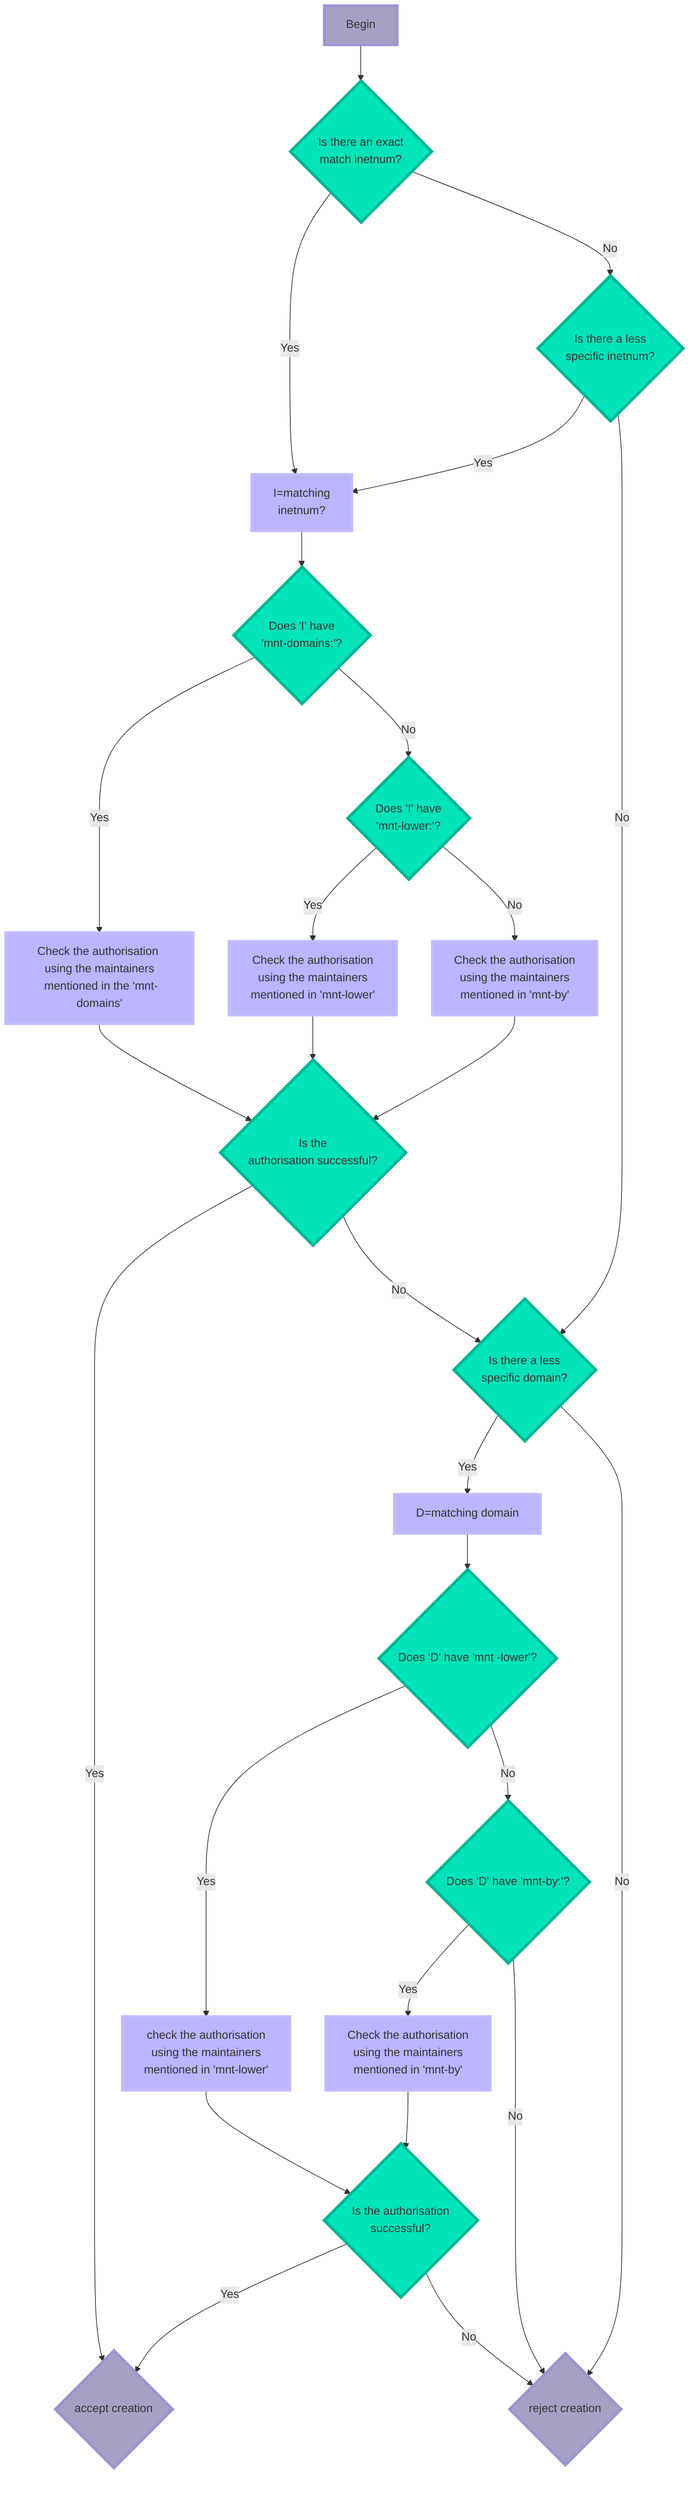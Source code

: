 flowchart TB
A[Begin]:::initLastNodes --> B{Is there an exact <br> match inetnum?}:::decisionNodes
B --> |Yes| C[I=matching <br> inetnum?]:::operationNodes
B --> |No| D{Is there a less <br> specific inetnum?}:::decisionNodes
C --> E{Does 'I' have <br> 'mnt-domains:'?}:::decisionNodes
D --> |Yes| C
D --> |No| F{Is there a less <br> specific domain?}:::decisionNodes



E --> |Yes| G[Check the authorisation <br> using the maintainers <br> mentioned in the 'mnt-domains']:::operationNodes
E --> |No| H{Does 'I' have <br> 'mnt-lower:'?}:::decisionNodes

F --> |Yes| I[D=matching domain]:::operationNodes
F --> |No| J{reject creation}:::initLastNodes
G --> K{Is the <br> authorisation successful?}:::decisionNodes
H --> |Yes| L[Check the authorisation <br> using the maintainers <br> mentioned in 'mnt-lower']:::operationNodes
H --> |No| M[Check the authorisation <br> using the maintainers <br> mentioned in 'mnt-by']:::operationNodes
I --> N{Does 'D' have 'mnt -lower'?}:::decisionNodes
K --> |Yes| O{accept creation}:::initLastNodes
K --> |No| F
L --> K
M --> K


N --> |Yes| P[check the authorisation <br> using the maintainers <br> mentioned in 'mnt-lower']:::operationNodes
N --> |No| Q{Does 'D' have 'mnt-by:'?}:::decisionNodes

P --> R{Is the authorisation <br> successful?}:::decisionNodes

Q --> |Yes| S[Check the authorisation <br> using the maintainers <br> mentioned in 'mnt-by']:::operationNodes
Q --> |No| J

R --> |Yes| O
R --> |No| J

S --> R


%% Class Definitions
%% =================

classDef initLastNodes fill:#a4a1c4,stroke:#9b96cf,stroke-width:4px
classDef decisionNodes fill:#00e4b8,stroke:#00b693,stroke-width:4px
classDef operationNodes fill:#bbb4ff,stroke:#c2bcff,stroke-width:4px